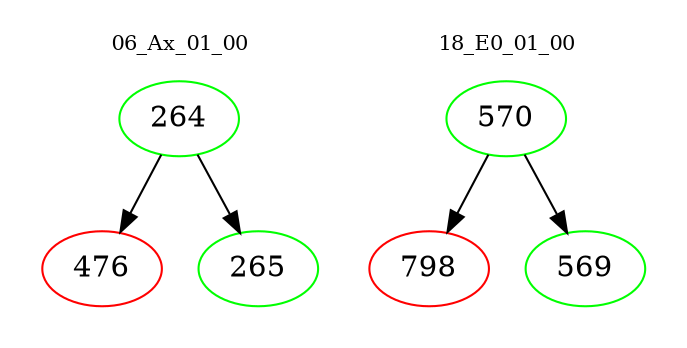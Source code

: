 digraph{
subgraph cluster_0 {
color = white
label = "06_Ax_01_00";
fontsize=10;
T0_264 [label="264", color="green"]
T0_264 -> T0_476 [color="black"]
T0_476 [label="476", color="red"]
T0_264 -> T0_265 [color="black"]
T0_265 [label="265", color="green"]
}
subgraph cluster_1 {
color = white
label = "18_E0_01_00";
fontsize=10;
T1_570 [label="570", color="green"]
T1_570 -> T1_798 [color="black"]
T1_798 [label="798", color="red"]
T1_570 -> T1_569 [color="black"]
T1_569 [label="569", color="green"]
}
}

